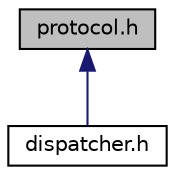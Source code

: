 digraph "protocol.h"
{
 // LATEX_PDF_SIZE
  edge [fontname="Helvetica",fontsize="10",labelfontname="Helvetica",labelfontsize="10"];
  node [fontname="Helvetica",fontsize="10",shape=record];
  Node1 [label="protocol.h",height=0.2,width=0.4,color="black", fillcolor="grey75", style="filled", fontcolor="black",tooltip="File dedicated to the application dependent communication protocol between two computers."];
  Node1 -> Node2 [dir="back",color="midnightblue",fontsize="10",style="solid",fontname="Helvetica"];
  Node2 [label="dispatcher.h",height=0.2,width=0.4,color="black", fillcolor="white", style="filled",URL="$dispatcher_8h.html",tooltip="File dedicated to handling and dispatching events."];
}
